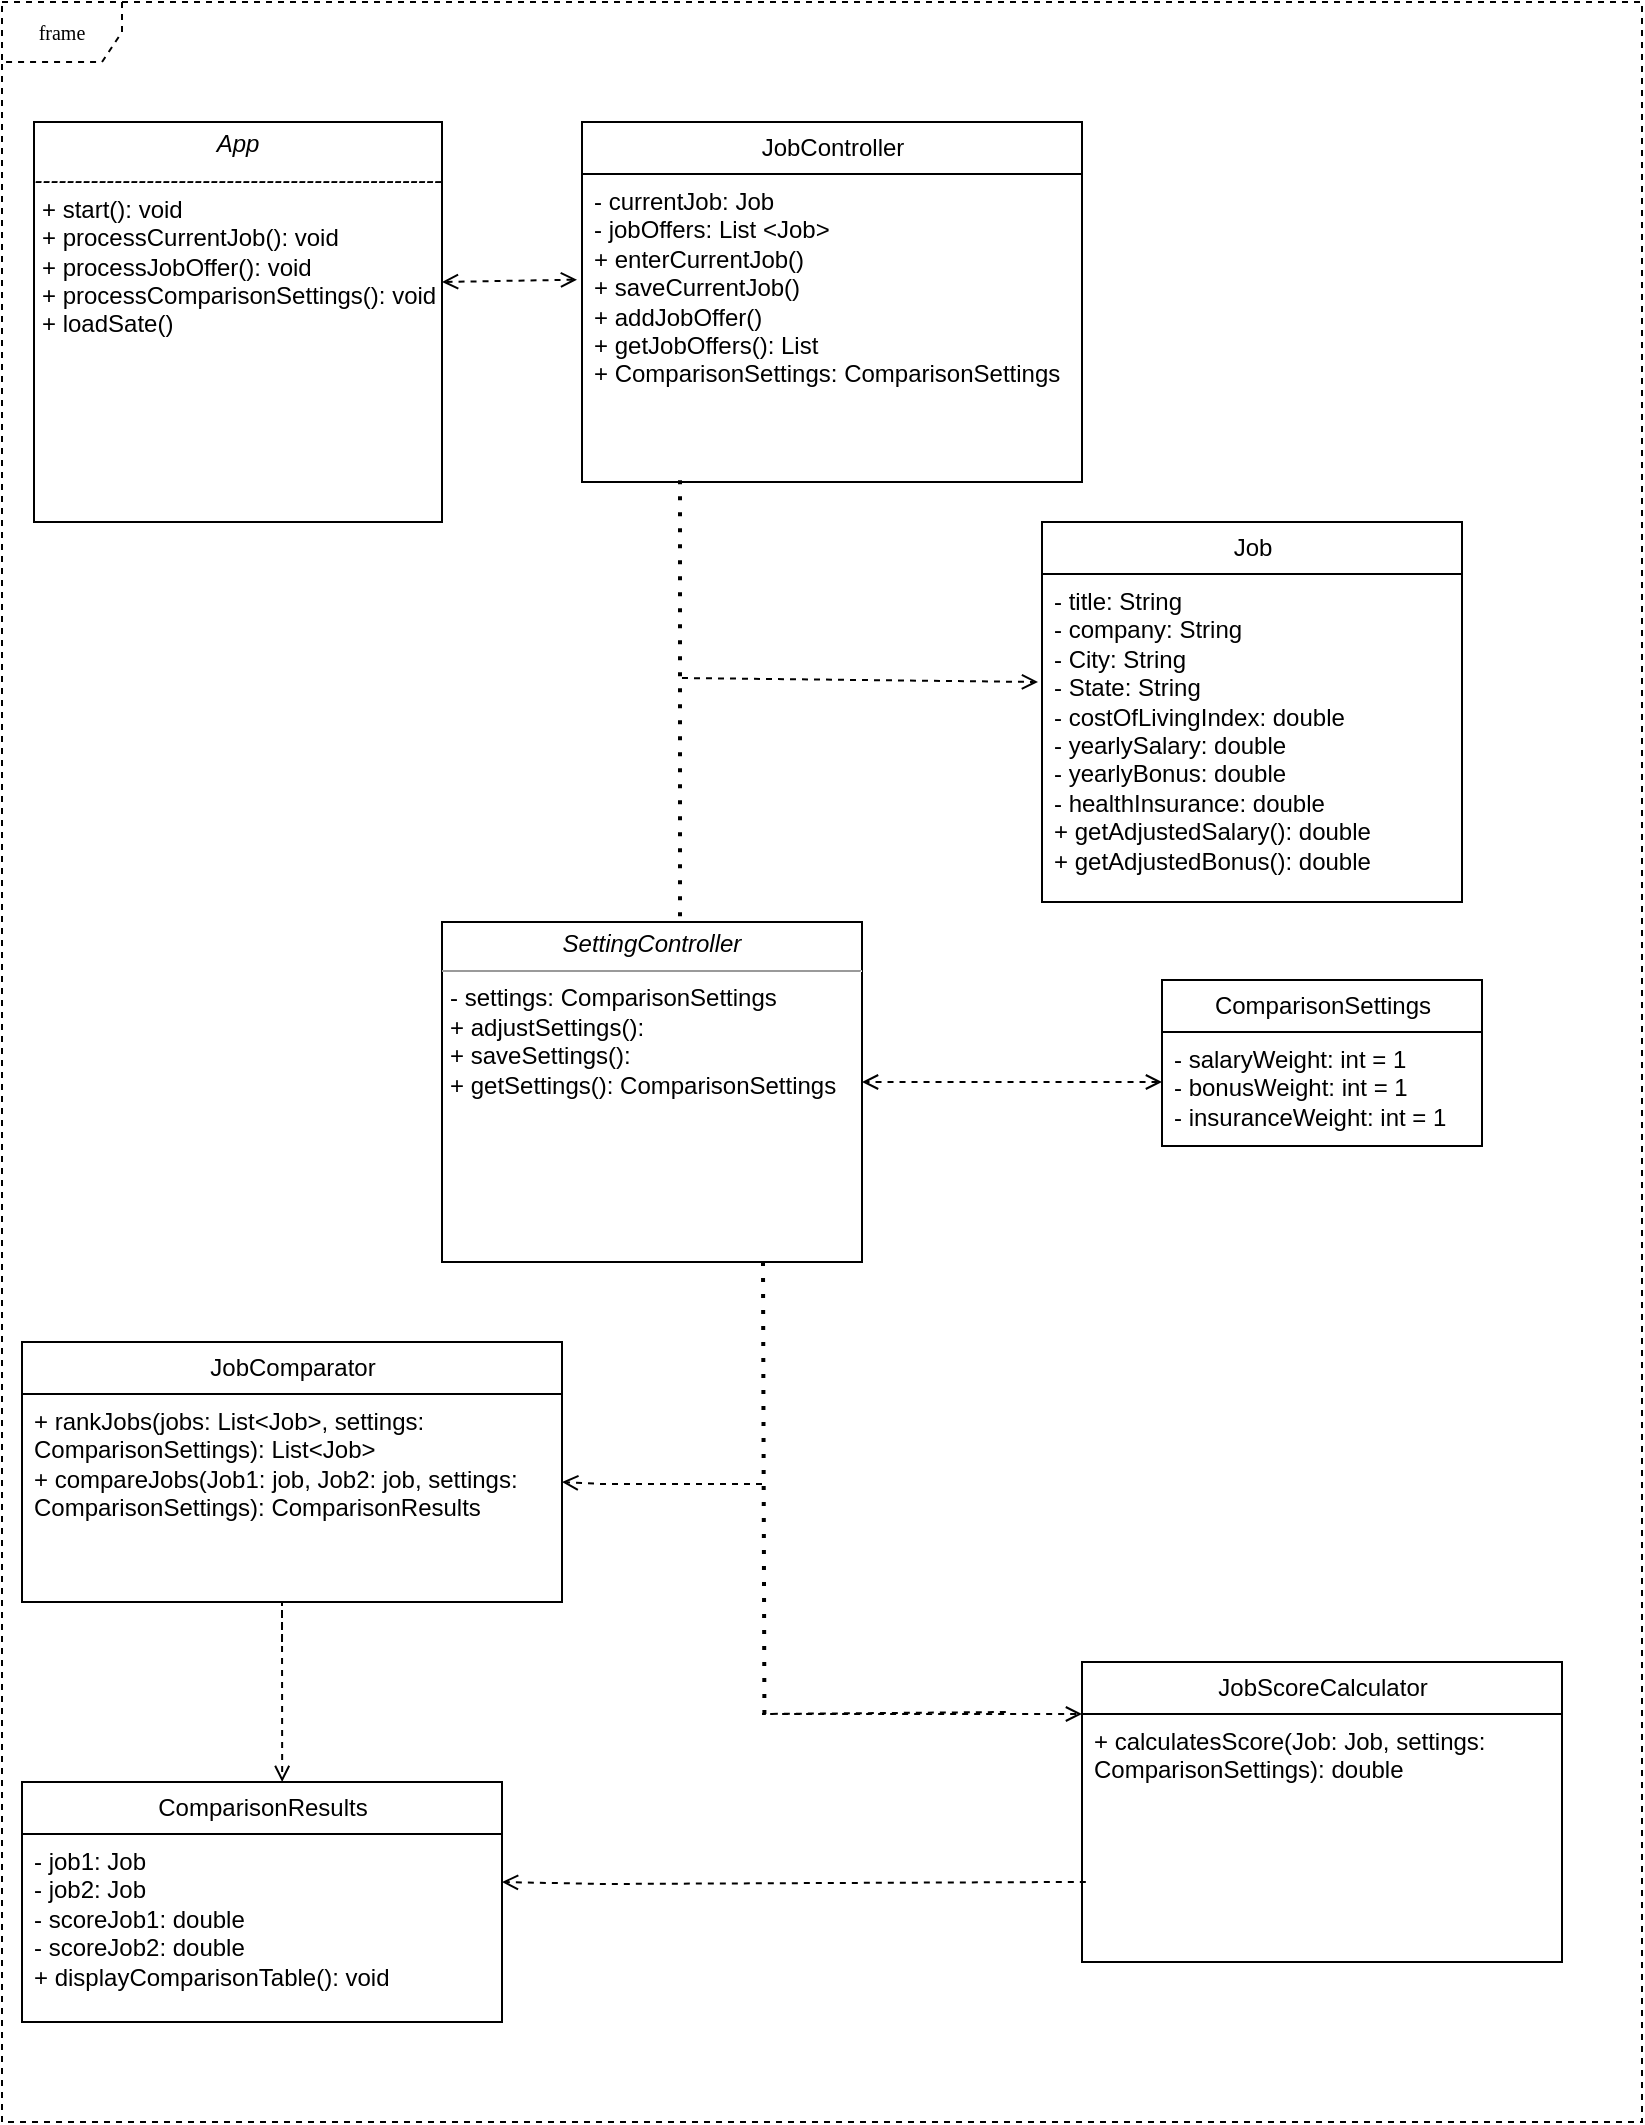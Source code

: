 <mxfile version="26.0.10">
  <diagram name="Page-1" id="c4acf3e9-155e-7222-9cf6-157b1a14988f">
    <mxGraphModel dx="2074" dy="761" grid="1" gridSize="10" guides="1" tooltips="1" connect="1" arrows="1" fold="1" page="1" pageScale="1" pageWidth="850" pageHeight="1100" background="none" math="0" shadow="0">
      <root>
        <mxCell id="0" />
        <mxCell id="1" parent="0" />
        <mxCell id="17acba5748e5396b-1" value="frame" style="shape=umlFrame;whiteSpace=wrap;html=1;rounded=0;shadow=0;comic=0;labelBackgroundColor=none;strokeWidth=1;fontFamily=Verdana;fontSize=10;align=center;dashed=1;" parent="1" vertex="1">
          <mxGeometry x="20" y="20" width="820" height="1060" as="geometry" />
        </mxCell>
        <mxCell id="17acba5748e5396b-20" value="&lt;font style=&quot;font-size: 12px;&quot; face=&quot;Helvetica&quot;&gt;JobController&lt;/font&gt;" style="swimlane;html=1;fontStyle=0;childLayout=stackLayout;horizontal=1;startSize=26;fillColor=none;horizontalStack=0;resizeParent=1;resizeLast=0;collapsible=1;marginBottom=0;swimlaneFillColor=#ffffff;rounded=0;shadow=0;comic=0;labelBackgroundColor=none;strokeWidth=1;fontFamily=Verdana;fontSize=10;align=center;" parent="1" vertex="1">
          <mxGeometry x="310" y="80" width="250" height="180" as="geometry">
            <mxRectangle x="355" y="87" width="90" height="30" as="alternateBounds" />
          </mxGeometry>
        </mxCell>
        <mxCell id="17acba5748e5396b-21" value="- currentJob: Job&lt;div&gt;- jobOffers: List &amp;lt;Job&amp;gt;&lt;/div&gt;&lt;div&gt;+ enterCurrentJob()&lt;/div&gt;&lt;div&gt;+ saveCurrentJob()&lt;/div&gt;&lt;div&gt;+ addJobOffer()&lt;/div&gt;&lt;div&gt;+ getJobOffers(): List&lt;/div&gt;&lt;div&gt;+&amp;nbsp;&lt;span style=&quot;text-wrap-mode: nowrap; background-color: transparent; color: light-dark(rgb(0, 0, 0), rgb(255, 255, 255));&quot;&gt;ComparisonSettings:&amp;nbsp;&lt;/span&gt;&lt;span style=&quot;text-wrap-mode: nowrap; background-color: transparent; color: light-dark(rgb(0, 0, 0), rgb(255, 255, 255));&quot;&gt;ComparisonSettings&lt;/span&gt;&lt;/div&gt;" style="text;html=1;strokeColor=none;fillColor=none;align=left;verticalAlign=top;spacingLeft=4;spacingRight=4;whiteSpace=wrap;overflow=hidden;rotatable=0;points=[[0,0.5],[1,0.5]];portConstraint=eastwest;" parent="17acba5748e5396b-20" vertex="1">
          <mxGeometry y="26" width="250" height="154" as="geometry" />
        </mxCell>
        <mxCell id="17acba5748e5396b-30" value="&lt;font style=&quot;font-size: 12px;&quot; face=&quot;Helvetica&quot;&gt;Job&lt;/font&gt;" style="swimlane;html=1;fontStyle=0;childLayout=stackLayout;horizontal=1;startSize=26;fillColor=none;horizontalStack=0;resizeParent=1;resizeLast=0;collapsible=1;marginBottom=0;swimlaneFillColor=#ffffff;rounded=0;shadow=0;comic=0;labelBackgroundColor=none;strokeWidth=1;fontFamily=Verdana;fontSize=10;align=center;" parent="1" vertex="1">
          <mxGeometry x="540" y="280" width="210" height="190" as="geometry" />
        </mxCell>
        <mxCell id="17acba5748e5396b-31" value="- title: String&lt;div&gt;- company: String&lt;/div&gt;&lt;div&gt;- City: String&lt;/div&gt;&lt;div&gt;- State: String&lt;/div&gt;&lt;div&gt;- costOfLivingIndex: double&lt;/div&gt;&lt;div&gt;- yearlySalary: double&lt;/div&gt;&lt;div&gt;- yearlyBonus: double&lt;/div&gt;&lt;div&gt;- healthInsurance: double&lt;/div&gt;&lt;div&gt;+ getAdjustedSalary(): double&lt;/div&gt;&lt;div&gt;+ getAdjustedBonus(): double&lt;/div&gt;" style="text;html=1;strokeColor=none;fillColor=none;align=left;verticalAlign=top;spacingLeft=4;spacingRight=4;whiteSpace=wrap;overflow=hidden;rotatable=0;points=[[0,0.5],[1,0.5]];portConstraint=eastwest;" parent="17acba5748e5396b-30" vertex="1">
          <mxGeometry y="26" width="210" height="164" as="geometry" />
        </mxCell>
        <mxCell id="17acba5748e5396b-44" value="&lt;font style=&quot;font-size: 12px;&quot; face=&quot;Helvetica&quot;&gt;JobScoreCalculator&lt;/font&gt;" style="swimlane;html=1;fontStyle=0;childLayout=stackLayout;horizontal=1;startSize=26;fillColor=none;horizontalStack=0;resizeParent=1;resizeLast=0;collapsible=1;marginBottom=0;swimlaneFillColor=#ffffff;rounded=0;shadow=0;comic=0;labelBackgroundColor=none;strokeWidth=1;fontFamily=Verdana;fontSize=10;align=center;" parent="1" vertex="1">
          <mxGeometry x="560" y="850" width="240" height="150" as="geometry" />
        </mxCell>
        <mxCell id="17acba5748e5396b-45" value="+ calculatesScore(Job: Job, settings: ComparisonSettings): double" style="text;html=1;strokeColor=none;fillColor=none;align=left;verticalAlign=top;spacingLeft=4;spacingRight=4;whiteSpace=wrap;overflow=hidden;rotatable=0;points=[[0,0.5],[1,0.5]];portConstraint=eastwest;" parent="17acba5748e5396b-44" vertex="1">
          <mxGeometry y="26" width="240" height="124" as="geometry" />
        </mxCell>
        <mxCell id="5d2195bd80daf111-1" value="&lt;font style=&quot;font-size: 12px;&quot; face=&quot;Helvetica&quot;&gt;JobComparator&lt;/font&gt;" style="swimlane;html=1;fontStyle=0;childLayout=stackLayout;horizontal=1;startSize=26;fillColor=none;horizontalStack=0;resizeParent=1;resizeLast=0;collapsible=1;marginBottom=0;swimlaneFillColor=#ffffff;rounded=0;shadow=0;comic=0;labelBackgroundColor=none;strokeWidth=1;fontFamily=Verdana;fontSize=10;align=center;" parent="1" vertex="1">
          <mxGeometry x="30" y="690" width="270" height="130" as="geometry" />
        </mxCell>
        <mxCell id="5d2195bd80daf111-2" value="+ rankJobs(jobs: List&amp;lt;Job&amp;gt;, settings: ComparisonSettings): List&amp;lt;Job&amp;gt;&lt;div&gt;+ compareJobs(Job1: job, Job2: job, settings: ComparisonSettings): ComparisonResults&lt;/div&gt;" style="text;html=1;strokeColor=none;fillColor=none;align=left;verticalAlign=top;spacingLeft=4;spacingRight=4;whiteSpace=wrap;overflow=hidden;rotatable=0;points=[[0,0.5],[1,0.5]];portConstraint=eastwest;" parent="5d2195bd80daf111-1" vertex="1">
          <mxGeometry y="26" width="270" height="74" as="geometry" />
        </mxCell>
        <mxCell id="5d2195bd80daf111-5" value="&lt;font style=&quot;font-size: 12px;&quot; face=&quot;Helvetica&quot;&gt;ComparisonSettings&lt;/font&gt;" style="swimlane;html=1;fontStyle=0;childLayout=stackLayout;horizontal=1;startSize=26;fillColor=none;horizontalStack=0;resizeParent=1;resizeLast=0;collapsible=1;marginBottom=0;swimlaneFillColor=#ffffff;rounded=0;shadow=0;comic=0;labelBackgroundColor=none;strokeWidth=1;fontFamily=Verdana;fontSize=10;align=center;" parent="1" vertex="1">
          <mxGeometry x="600" y="509" width="160" height="83" as="geometry" />
        </mxCell>
        <mxCell id="5d2195bd80daf111-6" value="- salaryWeight: int = 1&lt;div&gt;- bonusWeight: int = 1&lt;/div&gt;&lt;div&gt;- insuranceWeight: int = 1&lt;/div&gt;" style="text;html=1;strokeColor=none;fillColor=none;align=left;verticalAlign=top;spacingLeft=4;spacingRight=4;whiteSpace=wrap;overflow=hidden;rotatable=0;points=[[0,0.5],[1,0.5]];portConstraint=eastwest;" parent="5d2195bd80daf111-5" vertex="1">
          <mxGeometry y="26" width="160" height="54" as="geometry" />
        </mxCell>
        <mxCell id="5d2195bd80daf111-18" value="&lt;p style=&quot;margin:0px;margin-top:4px;text-align:center;&quot;&gt;&lt;i&gt;App&lt;/i&gt;&lt;br&gt;&lt;/p&gt;&lt;p style=&quot;margin:0px;margin-top:4px;text-align:center;&quot;&gt;&lt;i&gt;---------------------------------------------------&lt;/i&gt;&lt;/p&gt;&lt;p style=&quot;margin:0px;margin-left:4px;&quot;&gt;+ start(): void&lt;br&gt;+ processCurrentJob(): void&lt;/p&gt;&lt;p style=&quot;margin:0px;margin-left:4px;&quot;&gt;+ processJobOffer(): void&lt;/p&gt;&lt;p style=&quot;margin:0px;margin-left:4px;&quot;&gt;+ processComparisonSettings(): void&lt;/p&gt;&lt;p style=&quot;margin:0px;margin-left:4px;&quot;&gt;+ loadSate()&lt;/p&gt;" style="verticalAlign=top;align=left;overflow=fill;fontSize=12;fontFamily=Helvetica;html=1;rounded=0;shadow=0;comic=0;labelBackgroundColor=none;strokeWidth=1" parent="1" vertex="1">
          <mxGeometry x="36" y="80" width="204" height="200" as="geometry" />
        </mxCell>
        <mxCell id="wpZXHxEVDuKEj6VhSZ7Y-1" value="" style="endArrow=open;startArrow=open;html=1;rounded=0;startFill=0;dashed=1;endFill=0;exitX=-0.01;exitY=0.343;exitDx=0;exitDy=0;exitPerimeter=0;" edge="1" parent="1" source="17acba5748e5396b-21">
          <mxGeometry width="50" height="50" relative="1" as="geometry">
            <mxPoint x="230" y="160" as="sourcePoint" />
            <mxPoint x="240" y="160" as="targetPoint" />
            <Array as="points" />
          </mxGeometry>
        </mxCell>
        <mxCell id="wpZXHxEVDuKEj6VhSZ7Y-2" value="" style="endArrow=none;dashed=1;html=1;dashPattern=1 3;strokeWidth=2;rounded=0;" edge="1" parent="1" source="5d2195bd80daf111-10">
          <mxGeometry width="50" height="50" relative="1" as="geometry">
            <mxPoint x="439.282" y="250" as="sourcePoint" />
            <mxPoint x="430.723" y="480" as="targetPoint" />
          </mxGeometry>
        </mxCell>
        <mxCell id="wpZXHxEVDuKEj6VhSZ7Y-3" value="" style="endArrow=none;dashed=1;html=1;dashPattern=1 3;strokeWidth=2;rounded=0;exitX=0.196;exitY=0.994;exitDx=0;exitDy=0;exitPerimeter=0;" edge="1" parent="1" source="17acba5748e5396b-21">
          <mxGeometry width="50" height="50" relative="1" as="geometry">
            <mxPoint x="359" y="270" as="sourcePoint" />
            <mxPoint x="359" y="481" as="targetPoint" />
          </mxGeometry>
        </mxCell>
        <mxCell id="5d2195bd80daf111-10" value="&lt;p style=&quot;margin:0px;margin-top:4px;text-align:center;&quot;&gt;&lt;i&gt;SettingController&lt;/i&gt;&lt;/p&gt;&lt;hr size=&quot;1&quot;&gt;&lt;p style=&quot;margin:0px;margin-left:4px;&quot;&gt;- settings: ComparisonSettings&lt;/p&gt;&lt;p style=&quot;margin:0px;margin-left:4px;&quot;&gt;+ adjustSettings():&lt;/p&gt;&lt;p style=&quot;margin:0px;margin-left:4px;&quot;&gt;+ saveSettings():&lt;/p&gt;&lt;p style=&quot;margin:0px;margin-left:4px;&quot;&gt;+ getSettings():&amp;nbsp;&lt;span style=&quot;background-color: transparent; color: light-dark(rgb(0, 0, 0), rgb(255, 255, 255));&quot;&gt;ComparisonSettings&lt;/span&gt;&lt;/p&gt;" style="verticalAlign=top;align=left;overflow=fill;fontSize=12;fontFamily=Helvetica;html=1;rounded=0;shadow=0;comic=0;labelBackgroundColor=none;strokeWidth=1" parent="1" vertex="1">
          <mxGeometry x="240" y="480" width="210" height="170" as="geometry" />
        </mxCell>
        <mxCell id="wpZXHxEVDuKEj6VhSZ7Y-5" value="" style="endArrow=open;html=1;rounded=0;dashed=1;endFill=0;" edge="1" parent="1">
          <mxGeometry width="50" height="50" relative="1" as="geometry">
            <mxPoint x="360" y="358" as="sourcePoint" />
            <mxPoint x="538" y="360" as="targetPoint" />
          </mxGeometry>
        </mxCell>
        <mxCell id="wpZXHxEVDuKEj6VhSZ7Y-6" value="" style="endArrow=open;startArrow=open;html=1;rounded=0;startFill=0;dashed=1;endFill=0;" edge="1" parent="1">
          <mxGeometry width="50" height="50" relative="1" as="geometry">
            <mxPoint x="600" y="560" as="sourcePoint" />
            <mxPoint x="450" y="560" as="targetPoint" />
            <Array as="points">
              <mxPoint x="490" y="560" />
            </Array>
          </mxGeometry>
        </mxCell>
        <mxCell id="wpZXHxEVDuKEj6VhSZ7Y-7" value="" style="endArrow=none;dashed=1;html=1;dashPattern=1 3;strokeWidth=2;rounded=0;" edge="1" parent="1">
          <mxGeometry width="50" height="50" relative="1" as="geometry">
            <mxPoint x="400.502" y="650" as="sourcePoint" />
            <mxPoint x="401.22" y="880" as="targetPoint" />
          </mxGeometry>
        </mxCell>
        <mxCell id="wpZXHxEVDuKEj6VhSZ7Y-8" value="" style="endArrow=open;html=1;rounded=0;dashed=1;endFill=0;" edge="1" parent="1">
          <mxGeometry width="50" height="50" relative="1" as="geometry">
            <mxPoint x="400" y="761" as="sourcePoint" />
            <mxPoint x="300" y="760" as="targetPoint" />
            <Array as="points">
              <mxPoint x="320" y="761" />
            </Array>
          </mxGeometry>
        </mxCell>
        <mxCell id="wpZXHxEVDuKEj6VhSZ7Y-9" value="" style="endArrow=open;html=1;rounded=0;dashed=1;endFill=0;" edge="1" parent="1">
          <mxGeometry width="50" height="50" relative="1" as="geometry">
            <mxPoint x="521.92" y="875" as="sourcePoint" />
            <mxPoint x="560" y="876" as="targetPoint" />
            <Array as="points">
              <mxPoint x="400" y="876" />
            </Array>
          </mxGeometry>
        </mxCell>
        <mxCell id="wpZXHxEVDuKEj6VhSZ7Y-10" value="&lt;font style=&quot;font-size: 12px;&quot; face=&quot;Helvetica&quot;&gt;ComparisonResults&lt;/font&gt;" style="swimlane;html=1;fontStyle=0;childLayout=stackLayout;horizontal=1;startSize=26;fillColor=none;horizontalStack=0;resizeParent=1;resizeLast=0;collapsible=1;marginBottom=0;swimlaneFillColor=#ffffff;rounded=0;shadow=0;comic=0;labelBackgroundColor=none;strokeWidth=1;fontFamily=Verdana;fontSize=10;align=center;" vertex="1" parent="1">
          <mxGeometry x="30" y="910" width="240" height="120" as="geometry" />
        </mxCell>
        <mxCell id="wpZXHxEVDuKEj6VhSZ7Y-11" value="- job1: Job&lt;div&gt;- job2: Job&lt;/div&gt;&lt;div&gt;- scoreJob1: double&lt;/div&gt;&lt;div&gt;- scoreJob2: double&lt;/div&gt;&lt;div&gt;+ displayComparisonTable(): void&lt;/div&gt;" style="text;html=1;strokeColor=none;fillColor=none;align=left;verticalAlign=top;spacingLeft=4;spacingRight=4;whiteSpace=wrap;overflow=hidden;rotatable=0;points=[[0,0.5],[1,0.5]];portConstraint=eastwest;" vertex="1" parent="wpZXHxEVDuKEj6VhSZ7Y-10">
          <mxGeometry y="26" width="240" height="84" as="geometry" />
        </mxCell>
        <mxCell id="wpZXHxEVDuKEj6VhSZ7Y-12" value="" style="endArrow=open;html=1;rounded=0;dashed=1;endFill=0;exitX=0.008;exitY=0.677;exitDx=0;exitDy=0;exitPerimeter=0;" edge="1" parent="1" source="17acba5748e5396b-45">
          <mxGeometry width="50" height="50" relative="1" as="geometry">
            <mxPoint x="400" y="961" as="sourcePoint" />
            <mxPoint x="270" y="960" as="targetPoint" />
            <Array as="points">
              <mxPoint x="320" y="961" />
            </Array>
          </mxGeometry>
        </mxCell>
        <mxCell id="wpZXHxEVDuKEj6VhSZ7Y-13" value="" style="endArrow=open;html=1;rounded=0;dashed=1;endFill=0;entryX=0.542;entryY=-0.025;entryDx=0;entryDy=0;entryPerimeter=0;" edge="1" parent="1">
          <mxGeometry width="50" height="50" relative="1" as="geometry">
            <mxPoint x="160" y="840" as="sourcePoint" />
            <mxPoint x="160.08" y="910" as="targetPoint" />
            <Array as="points">
              <mxPoint x="160" y="820" />
            </Array>
          </mxGeometry>
        </mxCell>
      </root>
    </mxGraphModel>
  </diagram>
</mxfile>
